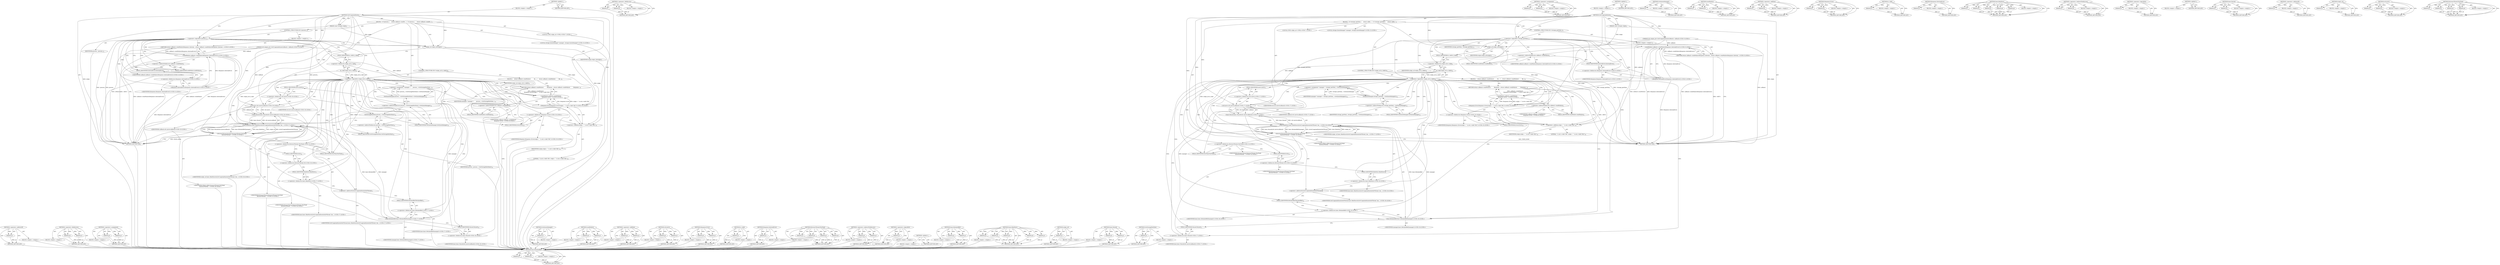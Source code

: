 digraph "BrowserThread.PostTask" {
vulnerable_182 [label=<(METHOD,&lt;operator&gt;.addressOf)>];
vulnerable_183 [label=<(PARAM,p1)>];
vulnerable_184 [label=<(BLOCK,&lt;empty&gt;,&lt;empty&gt;)>];
vulnerable_185 [label=<(METHOD_RETURN,ANY)>];
vulnerable_131 [label=<(METHOD,&lt;operator&gt;.fieldAccess)>];
vulnerable_132 [label=<(PARAM,p1)>];
vulnerable_133 [label=<(PARAM,p2)>];
vulnerable_134 [label=<(BLOCK,&lt;empty&gt;,&lt;empty&gt;)>];
vulnerable_135 [label=<(METHOD_RETURN,ANY)>];
vulnerable_154 [label=<(METHOD,&lt;operator&gt;.assignment)>];
vulnerable_155 [label=<(PARAM,p1)>];
vulnerable_156 [label=<(PARAM,p2)>];
vulnerable_157 [label=<(BLOCK,&lt;empty&gt;,&lt;empty&gt;)>];
vulnerable_158 [label=<(METHOD_RETURN,ANY)>];
vulnerable_6 [label=<(METHOD,&lt;global&gt;)<SUB>1</SUB>>];
vulnerable_7 [label=<(BLOCK,&lt;empty&gt;,&lt;empty&gt;)<SUB>1</SUB>>];
vulnerable_8 [label=<(METHOD,GetUsageAndQuota)<SUB>1</SUB>>];
vulnerable_9 [label=<(PARAM,const String&amp; origin)<SUB>2</SUB>>];
vulnerable_10 [label="<(PARAM,std::unique_ptr&lt;GetUsageAndQuotaCallback&gt; callback)<SUB>3</SUB>>"];
vulnerable_11 [label=<(BLOCK,{
  if (!process_)
     return callback-&gt;sendFa...,{
  if (!process_)
     return callback-&gt;sendFa...)<SUB>3</SUB>>];
vulnerable_12 [label=<(CONTROL_STRUCTURE,IF,if (!process_))<SUB>4</SUB>>];
vulnerable_13 [label=<(&lt;operator&gt;.logicalNot,!process_)<SUB>4</SUB>>];
vulnerable_14 [label=<(IDENTIFIER,process_,!process_)<SUB>4</SUB>>];
vulnerable_15 [label=<(BLOCK,&lt;empty&gt;,&lt;empty&gt;)<SUB>5</SUB>>];
vulnerable_16 [label="<(RETURN,return callback-&gt;sendFailure(Response::Internal...,return callback-&gt;sendFailure(Response::Internal...)<SUB>5</SUB>>"];
vulnerable_17 [label="<(sendFailure,callback-&gt;sendFailure(Response::InternalError()))<SUB>5</SUB>>"];
vulnerable_18 [label=<(&lt;operator&gt;.indirectFieldAccess,callback-&gt;sendFailure)<SUB>5</SUB>>];
vulnerable_19 [label="<(IDENTIFIER,callback,callback-&gt;sendFailure(Response::InternalError()))<SUB>5</SUB>>"];
vulnerable_20 [label=<(FIELD_IDENTIFIER,sendFailure,sendFailure)<SUB>5</SUB>>];
vulnerable_21 [label="<(Response.InternalError,Response::InternalError())<SUB>5</SUB>>"];
vulnerable_22 [label="<(&lt;operator&gt;.fieldAccess,Response::InternalError)<SUB>5</SUB>>"];
vulnerable_23 [label="<(IDENTIFIER,Response,Response::InternalError())<SUB>5</SUB>>"];
vulnerable_24 [label=<(FIELD_IDENTIFIER,InternalError,InternalError)<SUB>5</SUB>>];
vulnerable_25 [label="<(LOCAL,GURL origin_url: GURL)<SUB>7</SUB>>"];
vulnerable_26 [label=<(origin_url,origin_url(origin))<SUB>7</SUB>>];
vulnerable_27 [label=<(IDENTIFIER,origin,origin_url(origin))<SUB>7</SUB>>];
vulnerable_28 [label=<(CONTROL_STRUCTURE,IF,if (!origin_url.is_valid()))<SUB>8</SUB>>];
vulnerable_29 [label=<(&lt;operator&gt;.logicalNot,!origin_url.is_valid())<SUB>8</SUB>>];
vulnerable_30 [label=<(is_valid,origin_url.is_valid())<SUB>8</SUB>>];
vulnerable_31 [label=<(&lt;operator&gt;.fieldAccess,origin_url.is_valid)<SUB>8</SUB>>];
vulnerable_32 [label=<(IDENTIFIER,origin_url,origin_url.is_valid())<SUB>8</SUB>>];
vulnerable_33 [label=<(FIELD_IDENTIFIER,is_valid,is_valid)<SUB>8</SUB>>];
vulnerable_34 [label=<(BLOCK,{
    return callback-&gt;sendFailure(
         Re...,{
    return callback-&gt;sendFailure(
         Re...)<SUB>8</SUB>>];
vulnerable_35 [label=<(RETURN,return callback-&gt;sendFailure(
         Response...,return callback-&gt;sendFailure(
         Response...)<SUB>9</SUB>>];
vulnerable_36 [label="<(sendFailure,callback-&gt;sendFailure(
         Response::Error...)<SUB>9</SUB>>"];
vulnerable_37 [label=<(&lt;operator&gt;.indirectFieldAccess,callback-&gt;sendFailure)<SUB>9</SUB>>];
vulnerable_38 [label="<(IDENTIFIER,callback,callback-&gt;sendFailure(
         Response::Error...)<SUB>9</SUB>>"];
vulnerable_39 [label=<(FIELD_IDENTIFIER,sendFailure,sendFailure)<SUB>9</SUB>>];
vulnerable_40 [label="<(Response.Error,Response::Error(origin + &quot; is not a valid URL&quot;))<SUB>10</SUB>>"];
vulnerable_41 [label="<(&lt;operator&gt;.fieldAccess,Response::Error)<SUB>10</SUB>>"];
vulnerable_42 [label="<(IDENTIFIER,Response,Response::Error(origin + &quot; is not a valid URL&quot;))<SUB>10</SUB>>"];
vulnerable_43 [label=<(FIELD_IDENTIFIER,Error,Error)<SUB>10</SUB>>];
vulnerable_44 [label=<(&lt;operator&gt;.addition,origin + &quot; is not a valid URL&quot;)<SUB>10</SUB>>];
vulnerable_45 [label=<(IDENTIFIER,origin,origin + &quot; is not a valid URL&quot;)<SUB>10</SUB>>];
vulnerable_46 [label=<(LITERAL,&quot; is not a valid URL&quot;,origin + &quot; is not a valid URL&quot;)<SUB>10</SUB>>];
vulnerable_47 [label="<(LOCAL,storage.QuotaManager* manager: storage.QuotaManager*)<SUB>13</SUB>>"];
vulnerable_48 [label=<(&lt;operator&gt;.assignment,* manager =
      process_-&gt;GetStoragePartition...)<SUB>13</SUB>>];
vulnerable_49 [label=<(IDENTIFIER,manager,* manager =
      process_-&gt;GetStoragePartition...)<SUB>13</SUB>>];
vulnerable_50 [label=<(GetQuotaManager,process_-&gt;GetStoragePartition()-&gt;GetQuotaManager())<SUB>14</SUB>>];
vulnerable_51 [label=<(&lt;operator&gt;.indirectFieldAccess,process_-&gt;GetStoragePartition()-&gt;GetQuotaManager)<SUB>14</SUB>>];
vulnerable_52 [label=<(GetStoragePartition,process_-&gt;GetStoragePartition())<SUB>14</SUB>>];
vulnerable_53 [label=<(&lt;operator&gt;.indirectFieldAccess,process_-&gt;GetStoragePartition)<SUB>14</SUB>>];
vulnerable_54 [label=<(IDENTIFIER,process_,process_-&gt;GetStoragePartition())<SUB>14</SUB>>];
vulnerable_55 [label=<(FIELD_IDENTIFIER,GetStoragePartition,GetStoragePartition)<SUB>14</SUB>>];
vulnerable_56 [label=<(FIELD_IDENTIFIER,GetQuotaManager,GetQuotaManager)<SUB>14</SUB>>];
vulnerable_57 [label="<(BrowserThread.PostTask,BrowserThread::PostTask(
       BrowserThread::...)<SUB>15</SUB>>"];
vulnerable_58 [label="<(&lt;operator&gt;.fieldAccess,BrowserThread::PostTask)<SUB>15</SUB>>"];
vulnerable_59 [label="<(IDENTIFIER,BrowserThread,BrowserThread::PostTask(
       BrowserThread::...)<SUB>15</SUB>>"];
vulnerable_60 [label=<(FIELD_IDENTIFIER,PostTask,PostTask)<SUB>15</SUB>>];
vulnerable_61 [label="<(&lt;operator&gt;.fieldAccess,BrowserThread::IO)<SUB>16</SUB>>"];
vulnerable_62 [label="<(IDENTIFIER,BrowserThread,BrowserThread::PostTask(
       BrowserThread::...)<SUB>16</SUB>>"];
vulnerable_63 [label=<(FIELD_IDENTIFIER,IO,IO)<SUB>16</SUB>>];
vulnerable_64 [label="<(IDENTIFIER,FROM_HERE,BrowserThread::PostTask(
       BrowserThread::...)<SUB>16</SUB>>"];
vulnerable_65 [label="<(base.BindOnce,base::BindOnce(&amp;GetUsageAndQuotaOnIOThread, bas...)<SUB>17</SUB>>"];
vulnerable_66 [label="<(&lt;operator&gt;.fieldAccess,base::BindOnce)<SUB>17</SUB>>"];
vulnerable_67 [label="<(IDENTIFIER,base,base::BindOnce(&amp;GetUsageAndQuotaOnIOThread, bas...)<SUB>17</SUB>>"];
vulnerable_68 [label=<(FIELD_IDENTIFIER,BindOnce,BindOnce)<SUB>17</SUB>>];
vulnerable_69 [label=<(&lt;operator&gt;.addressOf,&amp;GetUsageAndQuotaOnIOThread)<SUB>17</SUB>>];
vulnerable_70 [label="<(IDENTIFIER,GetUsageAndQuotaOnIOThread,base::BindOnce(&amp;GetUsageAndQuotaOnIOThread, bas...)<SUB>17</SUB>>"];
vulnerable_71 [label="<(base.RetainedRef,base::RetainedRef(manager))<SUB>17</SUB>>"];
vulnerable_72 [label="<(&lt;operator&gt;.fieldAccess,base::RetainedRef)<SUB>17</SUB>>"];
vulnerable_73 [label="<(IDENTIFIER,base,base::RetainedRef(manager))<SUB>17</SUB>>"];
vulnerable_74 [label=<(FIELD_IDENTIFIER,RetainedRef,RetainedRef)<SUB>17</SUB>>];
vulnerable_75 [label="<(IDENTIFIER,manager,base::RetainedRef(manager))<SUB>17</SUB>>"];
vulnerable_76 [label="<(IDENTIFIER,origin_url,base::BindOnce(&amp;GetUsageAndQuotaOnIOThread, bas...)<SUB>18</SUB>>"];
vulnerable_77 [label="<(base.Passed,base::Passed(std::move(callback)))<SUB>18</SUB>>"];
vulnerable_78 [label="<(&lt;operator&gt;.fieldAccess,base::Passed)<SUB>18</SUB>>"];
vulnerable_79 [label="<(IDENTIFIER,base,base::Passed(std::move(callback)))<SUB>18</SUB>>"];
vulnerable_80 [label=<(FIELD_IDENTIFIER,Passed,Passed)<SUB>18</SUB>>];
vulnerable_81 [label="<(std.move,std::move(callback))<SUB>18</SUB>>"];
vulnerable_82 [label="<(&lt;operator&gt;.fieldAccess,std::move)<SUB>18</SUB>>"];
vulnerable_83 [label="<(IDENTIFIER,std,std::move(callback))<SUB>18</SUB>>"];
vulnerable_84 [label=<(FIELD_IDENTIFIER,move,move)<SUB>18</SUB>>];
vulnerable_85 [label="<(IDENTIFIER,callback,std::move(callback))<SUB>18</SUB>>"];
vulnerable_86 [label=<(METHOD_RETURN,void)<SUB>1</SUB>>];
vulnerable_88 [label=<(METHOD_RETURN,ANY)<SUB>1</SUB>>];
vulnerable_159 [label=<(METHOD,GetQuotaManager)>];
vulnerable_160 [label=<(PARAM,p1)>];
vulnerable_161 [label=<(BLOCK,&lt;empty&gt;,&lt;empty&gt;)>];
vulnerable_162 [label=<(METHOD_RETURN,ANY)>];
vulnerable_117 [label=<(METHOD,sendFailure)>];
vulnerable_118 [label=<(PARAM,p1)>];
vulnerable_119 [label=<(PARAM,p2)>];
vulnerable_120 [label=<(BLOCK,&lt;empty&gt;,&lt;empty&gt;)>];
vulnerable_121 [label=<(METHOD_RETURN,ANY)>];
vulnerable_149 [label=<(METHOD,&lt;operator&gt;.addition)>];
vulnerable_150 [label=<(PARAM,p1)>];
vulnerable_151 [label=<(PARAM,p2)>];
vulnerable_152 [label=<(BLOCK,&lt;empty&gt;,&lt;empty&gt;)>];
vulnerable_153 [label=<(METHOD_RETURN,ANY)>];
vulnerable_196 [label=<(METHOD,std.move)>];
vulnerable_197 [label=<(PARAM,p1)>];
vulnerable_198 [label=<(PARAM,p2)>];
vulnerable_199 [label=<(BLOCK,&lt;empty&gt;,&lt;empty&gt;)>];
vulnerable_200 [label=<(METHOD_RETURN,ANY)>];
vulnerable_144 [label=<(METHOD,Response.Error)>];
vulnerable_145 [label=<(PARAM,p1)>];
vulnerable_146 [label=<(PARAM,p2)>];
vulnerable_147 [label=<(BLOCK,&lt;empty&gt;,&lt;empty&gt;)>];
vulnerable_148 [label=<(METHOD_RETURN,ANY)>];
vulnerable_140 [label=<(METHOD,is_valid)>];
vulnerable_141 [label=<(PARAM,p1)>];
vulnerable_142 [label=<(BLOCK,&lt;empty&gt;,&lt;empty&gt;)>];
vulnerable_143 [label=<(METHOD_RETURN,ANY)>];
vulnerable_127 [label=<(METHOD,Response.InternalError)>];
vulnerable_128 [label=<(PARAM,p1)>];
vulnerable_129 [label=<(BLOCK,&lt;empty&gt;,&lt;empty&gt;)>];
vulnerable_130 [label=<(METHOD_RETURN,ANY)>];
vulnerable_167 [label=<(METHOD,BrowserThread.PostTask)>];
vulnerable_168 [label=<(PARAM,p1)>];
vulnerable_169 [label=<(PARAM,p2)>];
vulnerable_170 [label=<(PARAM,p3)>];
vulnerable_171 [label=<(PARAM,p4)>];
vulnerable_172 [label=<(BLOCK,&lt;empty&gt;,&lt;empty&gt;)>];
vulnerable_173 [label=<(METHOD_RETURN,ANY)>];
vulnerable_122 [label=<(METHOD,&lt;operator&gt;.indirectFieldAccess)>];
vulnerable_123 [label=<(PARAM,p1)>];
vulnerable_124 [label=<(PARAM,p2)>];
vulnerable_125 [label=<(BLOCK,&lt;empty&gt;,&lt;empty&gt;)>];
vulnerable_126 [label=<(METHOD_RETURN,ANY)>];
vulnerable_113 [label=<(METHOD,&lt;operator&gt;.logicalNot)>];
vulnerable_114 [label=<(PARAM,p1)>];
vulnerable_115 [label=<(BLOCK,&lt;empty&gt;,&lt;empty&gt;)>];
vulnerable_116 [label=<(METHOD_RETURN,ANY)>];
vulnerable_107 [label=<(METHOD,&lt;global&gt;)<SUB>1</SUB>>];
vulnerable_108 [label=<(BLOCK,&lt;empty&gt;,&lt;empty&gt;)>];
vulnerable_109 [label=<(METHOD_RETURN,ANY)>];
vulnerable_186 [label=<(METHOD,base.RetainedRef)>];
vulnerable_187 [label=<(PARAM,p1)>];
vulnerable_188 [label=<(PARAM,p2)>];
vulnerable_189 [label=<(BLOCK,&lt;empty&gt;,&lt;empty&gt;)>];
vulnerable_190 [label=<(METHOD_RETURN,ANY)>];
vulnerable_174 [label=<(METHOD,base.BindOnce)>];
vulnerable_175 [label=<(PARAM,p1)>];
vulnerable_176 [label=<(PARAM,p2)>];
vulnerable_177 [label=<(PARAM,p3)>];
vulnerable_178 [label=<(PARAM,p4)>];
vulnerable_179 [label=<(PARAM,p5)>];
vulnerable_180 [label=<(BLOCK,&lt;empty&gt;,&lt;empty&gt;)>];
vulnerable_181 [label=<(METHOD_RETURN,ANY)>];
vulnerable_136 [label=<(METHOD,origin_url)>];
vulnerable_137 [label=<(PARAM,p1)>];
vulnerable_138 [label=<(BLOCK,&lt;empty&gt;,&lt;empty&gt;)>];
vulnerable_139 [label=<(METHOD_RETURN,ANY)>];
vulnerable_191 [label=<(METHOD,base.Passed)>];
vulnerable_192 [label=<(PARAM,p1)>];
vulnerable_193 [label=<(PARAM,p2)>];
vulnerable_194 [label=<(BLOCK,&lt;empty&gt;,&lt;empty&gt;)>];
vulnerable_195 [label=<(METHOD_RETURN,ANY)>];
vulnerable_163 [label=<(METHOD,GetStoragePartition)>];
vulnerable_164 [label=<(PARAM,p1)>];
vulnerable_165 [label=<(BLOCK,&lt;empty&gt;,&lt;empty&gt;)>];
vulnerable_166 [label=<(METHOD_RETURN,ANY)>];
fixed_179 [label=<(METHOD,base.RetainedRef)>];
fixed_180 [label=<(PARAM,p1)>];
fixed_181 [label=<(PARAM,p2)>];
fixed_182 [label=<(BLOCK,&lt;empty&gt;,&lt;empty&gt;)>];
fixed_183 [label=<(METHOD_RETURN,ANY)>];
fixed_128 [label=<(METHOD,&lt;operator&gt;.fieldAccess)>];
fixed_129 [label=<(PARAM,p1)>];
fixed_130 [label=<(PARAM,p2)>];
fixed_131 [label=<(BLOCK,&lt;empty&gt;,&lt;empty&gt;)>];
fixed_132 [label=<(METHOD_RETURN,ANY)>];
fixed_151 [label=<(METHOD,&lt;operator&gt;.assignment)>];
fixed_152 [label=<(PARAM,p1)>];
fixed_153 [label=<(PARAM,p2)>];
fixed_154 [label=<(BLOCK,&lt;empty&gt;,&lt;empty&gt;)>];
fixed_155 [label=<(METHOD_RETURN,ANY)>];
fixed_6 [label=<(METHOD,&lt;global&gt;)<SUB>1</SUB>>];
fixed_7 [label=<(BLOCK,&lt;empty&gt;,&lt;empty&gt;)<SUB>1</SUB>>];
fixed_8 [label=<(METHOD,GetUsageAndQuota)<SUB>1</SUB>>];
fixed_9 [label=<(PARAM,const String&amp; origin)<SUB>2</SUB>>];
fixed_10 [label="<(PARAM,std::unique_ptr&lt;GetUsageAndQuotaCallback&gt; callback)<SUB>3</SUB>>"];
fixed_11 [label=<(BLOCK,{
  if (!storage_partition_)
     return callba...,{
  if (!storage_partition_)
     return callba...)<SUB>3</SUB>>];
fixed_12 [label=<(CONTROL_STRUCTURE,IF,if (!storage_partition_))<SUB>4</SUB>>];
fixed_13 [label=<(&lt;operator&gt;.logicalNot,!storage_partition_)<SUB>4</SUB>>];
fixed_14 [label=<(IDENTIFIER,storage_partition_,!storage_partition_)<SUB>4</SUB>>];
fixed_15 [label=<(BLOCK,&lt;empty&gt;,&lt;empty&gt;)<SUB>5</SUB>>];
fixed_16 [label="<(RETURN,return callback-&gt;sendFailure(Response::Internal...,return callback-&gt;sendFailure(Response::Internal...)<SUB>5</SUB>>"];
fixed_17 [label="<(sendFailure,callback-&gt;sendFailure(Response::InternalError()))<SUB>5</SUB>>"];
fixed_18 [label=<(&lt;operator&gt;.indirectFieldAccess,callback-&gt;sendFailure)<SUB>5</SUB>>];
fixed_19 [label="<(IDENTIFIER,callback,callback-&gt;sendFailure(Response::InternalError()))<SUB>5</SUB>>"];
fixed_20 [label=<(FIELD_IDENTIFIER,sendFailure,sendFailure)<SUB>5</SUB>>];
fixed_21 [label="<(Response.InternalError,Response::InternalError())<SUB>5</SUB>>"];
fixed_22 [label="<(&lt;operator&gt;.fieldAccess,Response::InternalError)<SUB>5</SUB>>"];
fixed_23 [label="<(IDENTIFIER,Response,Response::InternalError())<SUB>5</SUB>>"];
fixed_24 [label=<(FIELD_IDENTIFIER,InternalError,InternalError)<SUB>5</SUB>>];
fixed_25 [label="<(LOCAL,GURL origin_url: GURL)<SUB>7</SUB>>"];
fixed_26 [label=<(origin_url,origin_url(origin))<SUB>7</SUB>>];
fixed_27 [label=<(IDENTIFIER,origin,origin_url(origin))<SUB>7</SUB>>];
fixed_28 [label=<(CONTROL_STRUCTURE,IF,if (!origin_url.is_valid()))<SUB>8</SUB>>];
fixed_29 [label=<(&lt;operator&gt;.logicalNot,!origin_url.is_valid())<SUB>8</SUB>>];
fixed_30 [label=<(is_valid,origin_url.is_valid())<SUB>8</SUB>>];
fixed_31 [label=<(&lt;operator&gt;.fieldAccess,origin_url.is_valid)<SUB>8</SUB>>];
fixed_32 [label=<(IDENTIFIER,origin_url,origin_url.is_valid())<SUB>8</SUB>>];
fixed_33 [label=<(FIELD_IDENTIFIER,is_valid,is_valid)<SUB>8</SUB>>];
fixed_34 [label=<(BLOCK,{
    return callback-&gt;sendFailure(
         Re...,{
    return callback-&gt;sendFailure(
         Re...)<SUB>8</SUB>>];
fixed_35 [label=<(RETURN,return callback-&gt;sendFailure(
         Response...,return callback-&gt;sendFailure(
         Response...)<SUB>9</SUB>>];
fixed_36 [label="<(sendFailure,callback-&gt;sendFailure(
         Response::Error...)<SUB>9</SUB>>"];
fixed_37 [label=<(&lt;operator&gt;.indirectFieldAccess,callback-&gt;sendFailure)<SUB>9</SUB>>];
fixed_38 [label="<(IDENTIFIER,callback,callback-&gt;sendFailure(
         Response::Error...)<SUB>9</SUB>>"];
fixed_39 [label=<(FIELD_IDENTIFIER,sendFailure,sendFailure)<SUB>9</SUB>>];
fixed_40 [label="<(Response.Error,Response::Error(origin + &quot; is not a valid URL&quot;))<SUB>10</SUB>>"];
fixed_41 [label="<(&lt;operator&gt;.fieldAccess,Response::Error)<SUB>10</SUB>>"];
fixed_42 [label="<(IDENTIFIER,Response,Response::Error(origin + &quot; is not a valid URL&quot;))<SUB>10</SUB>>"];
fixed_43 [label=<(FIELD_IDENTIFIER,Error,Error)<SUB>10</SUB>>];
fixed_44 [label=<(&lt;operator&gt;.addition,origin + &quot; is not a valid URL&quot;)<SUB>10</SUB>>];
fixed_45 [label=<(IDENTIFIER,origin,origin + &quot; is not a valid URL&quot;)<SUB>10</SUB>>];
fixed_46 [label=<(LITERAL,&quot; is not a valid URL&quot;,origin + &quot; is not a valid URL&quot;)<SUB>10</SUB>>];
fixed_47 [label="<(LOCAL,storage.QuotaManager* manager: storage.QuotaManager*)<SUB>13</SUB>>"];
fixed_48 [label=<(&lt;operator&gt;.assignment,* manager = storage_partition_-&gt;GetQuotaManager())<SUB>13</SUB>>];
fixed_49 [label=<(IDENTIFIER,manager,* manager = storage_partition_-&gt;GetQuotaManager())<SUB>13</SUB>>];
fixed_50 [label=<(GetQuotaManager,storage_partition_-&gt;GetQuotaManager())<SUB>13</SUB>>];
fixed_51 [label=<(&lt;operator&gt;.indirectFieldAccess,storage_partition_-&gt;GetQuotaManager)<SUB>13</SUB>>];
fixed_52 [label=<(IDENTIFIER,storage_partition_,storage_partition_-&gt;GetQuotaManager())<SUB>13</SUB>>];
fixed_53 [label=<(FIELD_IDENTIFIER,GetQuotaManager,GetQuotaManager)<SUB>13</SUB>>];
fixed_54 [label="<(BrowserThread.PostTask,BrowserThread::PostTask(
       BrowserThread::...)<SUB>14</SUB>>"];
fixed_55 [label="<(&lt;operator&gt;.fieldAccess,BrowserThread::PostTask)<SUB>14</SUB>>"];
fixed_56 [label="<(IDENTIFIER,BrowserThread,BrowserThread::PostTask(
       BrowserThread::...)<SUB>14</SUB>>"];
fixed_57 [label=<(FIELD_IDENTIFIER,PostTask,PostTask)<SUB>14</SUB>>];
fixed_58 [label="<(&lt;operator&gt;.fieldAccess,BrowserThread::IO)<SUB>15</SUB>>"];
fixed_59 [label="<(IDENTIFIER,BrowserThread,BrowserThread::PostTask(
       BrowserThread::...)<SUB>15</SUB>>"];
fixed_60 [label=<(FIELD_IDENTIFIER,IO,IO)<SUB>15</SUB>>];
fixed_61 [label="<(IDENTIFIER,FROM_HERE,BrowserThread::PostTask(
       BrowserThread::...)<SUB>15</SUB>>"];
fixed_62 [label="<(base.BindOnce,base::BindOnce(&amp;GetUsageAndQuotaOnIOThread, bas...)<SUB>16</SUB>>"];
fixed_63 [label="<(&lt;operator&gt;.fieldAccess,base::BindOnce)<SUB>16</SUB>>"];
fixed_64 [label="<(IDENTIFIER,base,base::BindOnce(&amp;GetUsageAndQuotaOnIOThread, bas...)<SUB>16</SUB>>"];
fixed_65 [label=<(FIELD_IDENTIFIER,BindOnce,BindOnce)<SUB>16</SUB>>];
fixed_66 [label=<(&lt;operator&gt;.addressOf,&amp;GetUsageAndQuotaOnIOThread)<SUB>16</SUB>>];
fixed_67 [label="<(IDENTIFIER,GetUsageAndQuotaOnIOThread,base::BindOnce(&amp;GetUsageAndQuotaOnIOThread, bas...)<SUB>16</SUB>>"];
fixed_68 [label="<(base.RetainedRef,base::RetainedRef(manager))<SUB>16</SUB>>"];
fixed_69 [label="<(&lt;operator&gt;.fieldAccess,base::RetainedRef)<SUB>16</SUB>>"];
fixed_70 [label="<(IDENTIFIER,base,base::RetainedRef(manager))<SUB>16</SUB>>"];
fixed_71 [label=<(FIELD_IDENTIFIER,RetainedRef,RetainedRef)<SUB>16</SUB>>];
fixed_72 [label="<(IDENTIFIER,manager,base::RetainedRef(manager))<SUB>16</SUB>>"];
fixed_73 [label="<(IDENTIFIER,origin_url,base::BindOnce(&amp;GetUsageAndQuotaOnIOThread, bas...)<SUB>17</SUB>>"];
fixed_74 [label="<(base.Passed,base::Passed(std::move(callback)))<SUB>17</SUB>>"];
fixed_75 [label="<(&lt;operator&gt;.fieldAccess,base::Passed)<SUB>17</SUB>>"];
fixed_76 [label="<(IDENTIFIER,base,base::Passed(std::move(callback)))<SUB>17</SUB>>"];
fixed_77 [label=<(FIELD_IDENTIFIER,Passed,Passed)<SUB>17</SUB>>];
fixed_78 [label="<(std.move,std::move(callback))<SUB>17</SUB>>"];
fixed_79 [label="<(&lt;operator&gt;.fieldAccess,std::move)<SUB>17</SUB>>"];
fixed_80 [label="<(IDENTIFIER,std,std::move(callback))<SUB>17</SUB>>"];
fixed_81 [label=<(FIELD_IDENTIFIER,move,move)<SUB>17</SUB>>];
fixed_82 [label="<(IDENTIFIER,callback,std::move(callback))<SUB>17</SUB>>"];
fixed_83 [label=<(METHOD_RETURN,void)<SUB>1</SUB>>];
fixed_85 [label=<(METHOD_RETURN,ANY)<SUB>1</SUB>>];
fixed_156 [label=<(METHOD,GetQuotaManager)>];
fixed_157 [label=<(PARAM,p1)>];
fixed_158 [label=<(BLOCK,&lt;empty&gt;,&lt;empty&gt;)>];
fixed_159 [label=<(METHOD_RETURN,ANY)>];
fixed_114 [label=<(METHOD,sendFailure)>];
fixed_115 [label=<(PARAM,p1)>];
fixed_116 [label=<(PARAM,p2)>];
fixed_117 [label=<(BLOCK,&lt;empty&gt;,&lt;empty&gt;)>];
fixed_118 [label=<(METHOD_RETURN,ANY)>];
fixed_146 [label=<(METHOD,&lt;operator&gt;.addition)>];
fixed_147 [label=<(PARAM,p1)>];
fixed_148 [label=<(PARAM,p2)>];
fixed_149 [label=<(BLOCK,&lt;empty&gt;,&lt;empty&gt;)>];
fixed_150 [label=<(METHOD_RETURN,ANY)>];
fixed_141 [label=<(METHOD,Response.Error)>];
fixed_142 [label=<(PARAM,p1)>];
fixed_143 [label=<(PARAM,p2)>];
fixed_144 [label=<(BLOCK,&lt;empty&gt;,&lt;empty&gt;)>];
fixed_145 [label=<(METHOD_RETURN,ANY)>];
fixed_137 [label=<(METHOD,is_valid)>];
fixed_138 [label=<(PARAM,p1)>];
fixed_139 [label=<(BLOCK,&lt;empty&gt;,&lt;empty&gt;)>];
fixed_140 [label=<(METHOD_RETURN,ANY)>];
fixed_124 [label=<(METHOD,Response.InternalError)>];
fixed_125 [label=<(PARAM,p1)>];
fixed_126 [label=<(BLOCK,&lt;empty&gt;,&lt;empty&gt;)>];
fixed_127 [label=<(METHOD_RETURN,ANY)>];
fixed_167 [label=<(METHOD,base.BindOnce)>];
fixed_168 [label=<(PARAM,p1)>];
fixed_169 [label=<(PARAM,p2)>];
fixed_170 [label=<(PARAM,p3)>];
fixed_171 [label=<(PARAM,p4)>];
fixed_172 [label=<(PARAM,p5)>];
fixed_173 [label=<(BLOCK,&lt;empty&gt;,&lt;empty&gt;)>];
fixed_174 [label=<(METHOD_RETURN,ANY)>];
fixed_119 [label=<(METHOD,&lt;operator&gt;.indirectFieldAccess)>];
fixed_120 [label=<(PARAM,p1)>];
fixed_121 [label=<(PARAM,p2)>];
fixed_122 [label=<(BLOCK,&lt;empty&gt;,&lt;empty&gt;)>];
fixed_123 [label=<(METHOD_RETURN,ANY)>];
fixed_110 [label=<(METHOD,&lt;operator&gt;.logicalNot)>];
fixed_111 [label=<(PARAM,p1)>];
fixed_112 [label=<(BLOCK,&lt;empty&gt;,&lt;empty&gt;)>];
fixed_113 [label=<(METHOD_RETURN,ANY)>];
fixed_104 [label=<(METHOD,&lt;global&gt;)<SUB>1</SUB>>];
fixed_105 [label=<(BLOCK,&lt;empty&gt;,&lt;empty&gt;)>];
fixed_106 [label=<(METHOD_RETURN,ANY)>];
fixed_184 [label=<(METHOD,base.Passed)>];
fixed_185 [label=<(PARAM,p1)>];
fixed_186 [label=<(PARAM,p2)>];
fixed_187 [label=<(BLOCK,&lt;empty&gt;,&lt;empty&gt;)>];
fixed_188 [label=<(METHOD_RETURN,ANY)>];
fixed_175 [label=<(METHOD,&lt;operator&gt;.addressOf)>];
fixed_176 [label=<(PARAM,p1)>];
fixed_177 [label=<(BLOCK,&lt;empty&gt;,&lt;empty&gt;)>];
fixed_178 [label=<(METHOD_RETURN,ANY)>];
fixed_133 [label=<(METHOD,origin_url)>];
fixed_134 [label=<(PARAM,p1)>];
fixed_135 [label=<(BLOCK,&lt;empty&gt;,&lt;empty&gt;)>];
fixed_136 [label=<(METHOD_RETURN,ANY)>];
fixed_189 [label=<(METHOD,std.move)>];
fixed_190 [label=<(PARAM,p1)>];
fixed_191 [label=<(PARAM,p2)>];
fixed_192 [label=<(BLOCK,&lt;empty&gt;,&lt;empty&gt;)>];
fixed_193 [label=<(METHOD_RETURN,ANY)>];
fixed_160 [label=<(METHOD,BrowserThread.PostTask)>];
fixed_161 [label=<(PARAM,p1)>];
fixed_162 [label=<(PARAM,p2)>];
fixed_163 [label=<(PARAM,p3)>];
fixed_164 [label=<(PARAM,p4)>];
fixed_165 [label=<(BLOCK,&lt;empty&gt;,&lt;empty&gt;)>];
fixed_166 [label=<(METHOD_RETURN,ANY)>];
vulnerable_182 -> vulnerable_183  [key=0, label="AST: "];
vulnerable_182 -> vulnerable_183  [key=1, label="DDG: "];
vulnerable_182 -> vulnerable_184  [key=0, label="AST: "];
vulnerable_182 -> vulnerable_185  [key=0, label="AST: "];
vulnerable_182 -> vulnerable_185  [key=1, label="CFG: "];
vulnerable_183 -> vulnerable_185  [key=0, label="DDG: p1"];
vulnerable_184 -> fixed_179  [key=0];
vulnerable_185 -> fixed_179  [key=0];
vulnerable_131 -> vulnerable_132  [key=0, label="AST: "];
vulnerable_131 -> vulnerable_132  [key=1, label="DDG: "];
vulnerable_131 -> vulnerable_134  [key=0, label="AST: "];
vulnerable_131 -> vulnerable_133  [key=0, label="AST: "];
vulnerable_131 -> vulnerable_133  [key=1, label="DDG: "];
vulnerable_131 -> vulnerable_135  [key=0, label="AST: "];
vulnerable_131 -> vulnerable_135  [key=1, label="CFG: "];
vulnerable_132 -> vulnerable_135  [key=0, label="DDG: p1"];
vulnerable_133 -> vulnerable_135  [key=0, label="DDG: p2"];
vulnerable_134 -> fixed_179  [key=0];
vulnerable_135 -> fixed_179  [key=0];
vulnerable_154 -> vulnerable_155  [key=0, label="AST: "];
vulnerable_154 -> vulnerable_155  [key=1, label="DDG: "];
vulnerable_154 -> vulnerable_157  [key=0, label="AST: "];
vulnerable_154 -> vulnerable_156  [key=0, label="AST: "];
vulnerable_154 -> vulnerable_156  [key=1, label="DDG: "];
vulnerable_154 -> vulnerable_158  [key=0, label="AST: "];
vulnerable_154 -> vulnerable_158  [key=1, label="CFG: "];
vulnerable_155 -> vulnerable_158  [key=0, label="DDG: p1"];
vulnerable_156 -> vulnerable_158  [key=0, label="DDG: p2"];
vulnerable_157 -> fixed_179  [key=0];
vulnerable_158 -> fixed_179  [key=0];
vulnerable_6 -> vulnerable_7  [key=0, label="AST: "];
vulnerable_6 -> vulnerable_88  [key=0, label="AST: "];
vulnerable_6 -> vulnerable_88  [key=1, label="CFG: "];
vulnerable_7 -> vulnerable_8  [key=0, label="AST: "];
vulnerable_8 -> vulnerable_9  [key=0, label="AST: "];
vulnerable_8 -> vulnerable_9  [key=1, label="DDG: "];
vulnerable_8 -> vulnerable_10  [key=0, label="AST: "];
vulnerable_8 -> vulnerable_10  [key=1, label="DDG: "];
vulnerable_8 -> vulnerable_11  [key=0, label="AST: "];
vulnerable_8 -> vulnerable_86  [key=0, label="AST: "];
vulnerable_8 -> vulnerable_13  [key=0, label="CFG: "];
vulnerable_8 -> vulnerable_13  [key=1, label="DDG: "];
vulnerable_8 -> vulnerable_26  [key=0, label="DDG: "];
vulnerable_8 -> vulnerable_57  [key=0, label="DDG: "];
vulnerable_8 -> vulnerable_65  [key=0, label="DDG: "];
vulnerable_8 -> vulnerable_71  [key=0, label="DDG: "];
vulnerable_8 -> vulnerable_81  [key=0, label="DDG: "];
vulnerable_8 -> vulnerable_40  [key=0, label="DDG: "];
vulnerable_8 -> vulnerable_44  [key=0, label="DDG: "];
vulnerable_9 -> vulnerable_86  [key=0, label="DDG: origin"];
vulnerable_9 -> vulnerable_26  [key=0, label="DDG: origin"];
vulnerable_10 -> vulnerable_86  [key=0, label="DDG: callback"];
vulnerable_10 -> vulnerable_17  [key=0, label="DDG: callback"];
vulnerable_10 -> vulnerable_36  [key=0, label="DDG: callback"];
vulnerable_10 -> vulnerable_81  [key=0, label="DDG: callback"];
vulnerable_11 -> vulnerable_12  [key=0, label="AST: "];
vulnerable_11 -> vulnerable_25  [key=0, label="AST: "];
vulnerable_11 -> vulnerable_26  [key=0, label="AST: "];
vulnerable_11 -> vulnerable_28  [key=0, label="AST: "];
vulnerable_11 -> vulnerable_47  [key=0, label="AST: "];
vulnerable_11 -> vulnerable_48  [key=0, label="AST: "];
vulnerable_11 -> vulnerable_57  [key=0, label="AST: "];
vulnerable_12 -> vulnerable_13  [key=0, label="AST: "];
vulnerable_12 -> vulnerable_15  [key=0, label="AST: "];
vulnerable_13 -> vulnerable_14  [key=0, label="AST: "];
vulnerable_13 -> vulnerable_20  [key=0, label="CFG: "];
vulnerable_13 -> vulnerable_20  [key=1, label="CDG: "];
vulnerable_13 -> vulnerable_26  [key=0, label="CFG: "];
vulnerable_13 -> vulnerable_26  [key=1, label="CDG: "];
vulnerable_13 -> vulnerable_86  [key=0, label="DDG: process_"];
vulnerable_13 -> vulnerable_86  [key=1, label="DDG: !process_"];
vulnerable_13 -> vulnerable_52  [key=0, label="DDG: process_"];
vulnerable_13 -> vulnerable_17  [key=0, label="CDG: "];
vulnerable_13 -> vulnerable_30  [key=0, label="CDG: "];
vulnerable_13 -> vulnerable_21  [key=0, label="CDG: "];
vulnerable_13 -> vulnerable_22  [key=0, label="CDG: "];
vulnerable_13 -> vulnerable_29  [key=0, label="CDG: "];
vulnerable_13 -> vulnerable_18  [key=0, label="CDG: "];
vulnerable_13 -> vulnerable_24  [key=0, label="CDG: "];
vulnerable_13 -> vulnerable_16  [key=0, label="CDG: "];
vulnerable_13 -> vulnerable_33  [key=0, label="CDG: "];
vulnerable_13 -> vulnerable_31  [key=0, label="CDG: "];
vulnerable_14 -> fixed_179  [key=0];
vulnerable_15 -> vulnerable_16  [key=0, label="AST: "];
vulnerable_16 -> vulnerable_17  [key=0, label="AST: "];
vulnerable_16 -> vulnerable_86  [key=0, label="CFG: "];
vulnerable_16 -> vulnerable_86  [key=1, label="DDG: &lt;RET&gt;"];
vulnerable_17 -> vulnerable_18  [key=0, label="AST: "];
vulnerable_17 -> vulnerable_21  [key=0, label="AST: "];
vulnerable_17 -> vulnerable_16  [key=0, label="CFG: "];
vulnerable_17 -> vulnerable_16  [key=1, label="DDG: callback-&gt;sendFailure(Response::InternalError())"];
vulnerable_17 -> vulnerable_86  [key=0, label="DDG: callback-&gt;sendFailure"];
vulnerable_17 -> vulnerable_86  [key=1, label="DDG: Response::InternalError()"];
vulnerable_17 -> vulnerable_86  [key=2, label="DDG: callback-&gt;sendFailure(Response::InternalError())"];
vulnerable_18 -> vulnerable_19  [key=0, label="AST: "];
vulnerable_18 -> vulnerable_20  [key=0, label="AST: "];
vulnerable_18 -> vulnerable_24  [key=0, label="CFG: "];
vulnerable_19 -> fixed_179  [key=0];
vulnerable_20 -> vulnerable_18  [key=0, label="CFG: "];
vulnerable_21 -> vulnerable_22  [key=0, label="AST: "];
vulnerable_21 -> vulnerable_17  [key=0, label="CFG: "];
vulnerable_21 -> vulnerable_17  [key=1, label="DDG: Response::InternalError"];
vulnerable_21 -> vulnerable_86  [key=0, label="DDG: Response::InternalError"];
vulnerable_22 -> vulnerable_23  [key=0, label="AST: "];
vulnerable_22 -> vulnerable_24  [key=0, label="AST: "];
vulnerable_22 -> vulnerable_21  [key=0, label="CFG: "];
vulnerable_23 -> fixed_179  [key=0];
vulnerable_24 -> vulnerable_22  [key=0, label="CFG: "];
vulnerable_25 -> fixed_179  [key=0];
vulnerable_26 -> vulnerable_27  [key=0, label="AST: "];
vulnerable_26 -> vulnerable_33  [key=0, label="CFG: "];
vulnerable_26 -> vulnerable_40  [key=0, label="DDG: origin"];
vulnerable_26 -> vulnerable_44  [key=0, label="DDG: origin"];
vulnerable_27 -> fixed_179  [key=0];
vulnerable_28 -> vulnerable_29  [key=0, label="AST: "];
vulnerable_28 -> vulnerable_34  [key=0, label="AST: "];
vulnerable_29 -> vulnerable_30  [key=0, label="AST: "];
vulnerable_29 -> vulnerable_39  [key=0, label="CFG: "];
vulnerable_29 -> vulnerable_39  [key=1, label="CDG: "];
vulnerable_29 -> vulnerable_55  [key=0, label="CFG: "];
vulnerable_29 -> vulnerable_55  [key=1, label="CDG: "];
vulnerable_29 -> vulnerable_48  [key=0, label="CDG: "];
vulnerable_29 -> vulnerable_68  [key=0, label="CDG: "];
vulnerable_29 -> vulnerable_60  [key=0, label="CDG: "];
vulnerable_29 -> vulnerable_77  [key=0, label="CDG: "];
vulnerable_29 -> vulnerable_51  [key=0, label="CDG: "];
vulnerable_29 -> vulnerable_57  [key=0, label="CDG: "];
vulnerable_29 -> vulnerable_66  [key=0, label="CDG: "];
vulnerable_29 -> vulnerable_52  [key=0, label="CDG: "];
vulnerable_29 -> vulnerable_37  [key=0, label="CDG: "];
vulnerable_29 -> vulnerable_81  [key=0, label="CDG: "];
vulnerable_29 -> vulnerable_84  [key=0, label="CDG: "];
vulnerable_29 -> vulnerable_72  [key=0, label="CDG: "];
vulnerable_29 -> vulnerable_56  [key=0, label="CDG: "];
vulnerable_29 -> vulnerable_69  [key=0, label="CDG: "];
vulnerable_29 -> vulnerable_74  [key=0, label="CDG: "];
vulnerable_29 -> vulnerable_40  [key=0, label="CDG: "];
vulnerable_29 -> vulnerable_65  [key=0, label="CDG: "];
vulnerable_29 -> vulnerable_50  [key=0, label="CDG: "];
vulnerable_29 -> vulnerable_44  [key=0, label="CDG: "];
vulnerable_29 -> vulnerable_35  [key=0, label="CDG: "];
vulnerable_29 -> vulnerable_82  [key=0, label="CDG: "];
vulnerable_29 -> vulnerable_43  [key=0, label="CDG: "];
vulnerable_29 -> vulnerable_80  [key=0, label="CDG: "];
vulnerable_29 -> vulnerable_58  [key=0, label="CDG: "];
vulnerable_29 -> vulnerable_61  [key=0, label="CDG: "];
vulnerable_29 -> vulnerable_71  [key=0, label="CDG: "];
vulnerable_29 -> vulnerable_36  [key=0, label="CDG: "];
vulnerable_29 -> vulnerable_53  [key=0, label="CDG: "];
vulnerable_29 -> vulnerable_41  [key=0, label="CDG: "];
vulnerable_29 -> vulnerable_63  [key=0, label="CDG: "];
vulnerable_29 -> vulnerable_78  [key=0, label="CDG: "];
vulnerable_30 -> vulnerable_31  [key=0, label="AST: "];
vulnerable_30 -> vulnerable_29  [key=0, label="CFG: "];
vulnerable_30 -> vulnerable_29  [key=1, label="DDG: origin_url.is_valid"];
vulnerable_30 -> vulnerable_65  [key=0, label="DDG: origin_url.is_valid"];
vulnerable_31 -> vulnerable_32  [key=0, label="AST: "];
vulnerable_31 -> vulnerable_33  [key=0, label="AST: "];
vulnerable_31 -> vulnerable_30  [key=0, label="CFG: "];
vulnerable_32 -> fixed_179  [key=0];
vulnerable_33 -> vulnerable_31  [key=0, label="CFG: "];
vulnerable_34 -> vulnerable_35  [key=0, label="AST: "];
vulnerable_35 -> vulnerable_36  [key=0, label="AST: "];
vulnerable_35 -> vulnerable_86  [key=0, label="CFG: "];
vulnerable_35 -> vulnerable_86  [key=1, label="DDG: &lt;RET&gt;"];
vulnerable_36 -> vulnerable_37  [key=0, label="AST: "];
vulnerable_36 -> vulnerable_40  [key=0, label="AST: "];
vulnerable_36 -> vulnerable_35  [key=0, label="CFG: "];
vulnerable_36 -> vulnerable_35  [key=1, label="DDG: callback-&gt;sendFailure(
         Response::Error(origin + &quot; is not a valid URL&quot;))"];
vulnerable_37 -> vulnerable_38  [key=0, label="AST: "];
vulnerable_37 -> vulnerable_39  [key=0, label="AST: "];
vulnerable_37 -> vulnerable_43  [key=0, label="CFG: "];
vulnerable_38 -> fixed_179  [key=0];
vulnerable_39 -> vulnerable_37  [key=0, label="CFG: "];
vulnerable_40 -> vulnerable_41  [key=0, label="AST: "];
vulnerable_40 -> vulnerable_44  [key=0, label="AST: "];
vulnerable_40 -> vulnerable_36  [key=0, label="CFG: "];
vulnerable_40 -> vulnerable_36  [key=1, label="DDG: Response::Error"];
vulnerable_40 -> vulnerable_36  [key=2, label="DDG: origin + &quot; is not a valid URL&quot;"];
vulnerable_41 -> vulnerable_42  [key=0, label="AST: "];
vulnerable_41 -> vulnerable_43  [key=0, label="AST: "];
vulnerable_41 -> vulnerable_44  [key=0, label="CFG: "];
vulnerable_42 -> fixed_179  [key=0];
vulnerable_43 -> vulnerable_41  [key=0, label="CFG: "];
vulnerable_44 -> vulnerable_45  [key=0, label="AST: "];
vulnerable_44 -> vulnerable_46  [key=0, label="AST: "];
vulnerable_44 -> vulnerable_40  [key=0, label="CFG: "];
vulnerable_45 -> fixed_179  [key=0];
vulnerable_46 -> fixed_179  [key=0];
vulnerable_47 -> fixed_179  [key=0];
vulnerable_48 -> vulnerable_49  [key=0, label="AST: "];
vulnerable_48 -> vulnerable_50  [key=0, label="AST: "];
vulnerable_48 -> vulnerable_60  [key=0, label="CFG: "];
vulnerable_48 -> vulnerable_71  [key=0, label="DDG: manager"];
vulnerable_49 -> fixed_179  [key=0];
vulnerable_50 -> vulnerable_51  [key=0, label="AST: "];
vulnerable_50 -> vulnerable_48  [key=0, label="CFG: "];
vulnerable_50 -> vulnerable_48  [key=1, label="DDG: process_-&gt;GetStoragePartition()-&gt;GetQuotaManager"];
vulnerable_51 -> vulnerable_52  [key=0, label="AST: "];
vulnerable_51 -> vulnerable_56  [key=0, label="AST: "];
vulnerable_51 -> vulnerable_50  [key=0, label="CFG: "];
vulnerable_52 -> vulnerable_53  [key=0, label="AST: "];
vulnerable_52 -> vulnerable_56  [key=0, label="CFG: "];
vulnerable_53 -> vulnerable_54  [key=0, label="AST: "];
vulnerable_53 -> vulnerable_55  [key=0, label="AST: "];
vulnerable_53 -> vulnerable_52  [key=0, label="CFG: "];
vulnerable_54 -> fixed_179  [key=0];
vulnerable_55 -> vulnerable_53  [key=0, label="CFG: "];
vulnerable_56 -> vulnerable_51  [key=0, label="CFG: "];
vulnerable_57 -> vulnerable_58  [key=0, label="AST: "];
vulnerable_57 -> vulnerable_61  [key=0, label="AST: "];
vulnerable_57 -> vulnerable_64  [key=0, label="AST: "];
vulnerable_57 -> vulnerable_65  [key=0, label="AST: "];
vulnerable_57 -> vulnerable_86  [key=0, label="CFG: "];
vulnerable_57 -> vulnerable_86  [key=1, label="DDG: FROM_HERE"];
vulnerable_58 -> vulnerable_59  [key=0, label="AST: "];
vulnerable_58 -> vulnerable_60  [key=0, label="AST: "];
vulnerable_58 -> vulnerable_63  [key=0, label="CFG: "];
vulnerable_59 -> fixed_179  [key=0];
vulnerable_60 -> vulnerable_58  [key=0, label="CFG: "];
vulnerable_61 -> vulnerable_62  [key=0, label="AST: "];
vulnerable_61 -> vulnerable_63  [key=0, label="AST: "];
vulnerable_61 -> vulnerable_68  [key=0, label="CFG: "];
vulnerable_62 -> fixed_179  [key=0];
vulnerable_63 -> vulnerable_61  [key=0, label="CFG: "];
vulnerable_64 -> fixed_179  [key=0];
vulnerable_65 -> vulnerable_66  [key=0, label="AST: "];
vulnerable_65 -> vulnerable_69  [key=0, label="AST: "];
vulnerable_65 -> vulnerable_71  [key=0, label="AST: "];
vulnerable_65 -> vulnerable_76  [key=0, label="AST: "];
vulnerable_65 -> vulnerable_77  [key=0, label="AST: "];
vulnerable_65 -> vulnerable_57  [key=0, label="CFG: "];
vulnerable_65 -> vulnerable_57  [key=1, label="DDG: base::Passed(std::move(callback))"];
vulnerable_65 -> vulnerable_57  [key=2, label="DDG: base::RetainedRef(manager)"];
vulnerable_65 -> vulnerable_57  [key=3, label="DDG: base::BindOnce"];
vulnerable_65 -> vulnerable_57  [key=4, label="DDG: origin_url"];
vulnerable_65 -> vulnerable_57  [key=5, label="DDG: &amp;GetUsageAndQuotaOnIOThread"];
vulnerable_66 -> vulnerable_67  [key=0, label="AST: "];
vulnerable_66 -> vulnerable_68  [key=0, label="AST: "];
vulnerable_66 -> vulnerable_69  [key=0, label="CFG: "];
vulnerable_67 -> fixed_179  [key=0];
vulnerable_68 -> vulnerable_66  [key=0, label="CFG: "];
vulnerable_69 -> vulnerable_70  [key=0, label="AST: "];
vulnerable_69 -> vulnerable_74  [key=0, label="CFG: "];
vulnerable_70 -> fixed_179  [key=0];
vulnerable_71 -> vulnerable_72  [key=0, label="AST: "];
vulnerable_71 -> vulnerable_75  [key=0, label="AST: "];
vulnerable_71 -> vulnerable_80  [key=0, label="CFG: "];
vulnerable_71 -> vulnerable_65  [key=0, label="DDG: base::RetainedRef"];
vulnerable_71 -> vulnerable_65  [key=1, label="DDG: manager"];
vulnerable_72 -> vulnerable_73  [key=0, label="AST: "];
vulnerable_72 -> vulnerable_74  [key=0, label="AST: "];
vulnerable_72 -> vulnerable_71  [key=0, label="CFG: "];
vulnerable_73 -> fixed_179  [key=0];
vulnerable_74 -> vulnerable_72  [key=0, label="CFG: "];
vulnerable_75 -> fixed_179  [key=0];
vulnerable_76 -> fixed_179  [key=0];
vulnerable_77 -> vulnerable_78  [key=0, label="AST: "];
vulnerable_77 -> vulnerable_81  [key=0, label="AST: "];
vulnerable_77 -> vulnerable_65  [key=0, label="CFG: "];
vulnerable_77 -> vulnerable_65  [key=1, label="DDG: base::Passed"];
vulnerable_77 -> vulnerable_65  [key=2, label="DDG: std::move(callback)"];
vulnerable_78 -> vulnerable_79  [key=0, label="AST: "];
vulnerable_78 -> vulnerable_80  [key=0, label="AST: "];
vulnerable_78 -> vulnerable_84  [key=0, label="CFG: "];
vulnerable_79 -> fixed_179  [key=0];
vulnerable_80 -> vulnerable_78  [key=0, label="CFG: "];
vulnerable_81 -> vulnerable_82  [key=0, label="AST: "];
vulnerable_81 -> vulnerable_85  [key=0, label="AST: "];
vulnerable_81 -> vulnerable_77  [key=0, label="CFG: "];
vulnerable_81 -> vulnerable_77  [key=1, label="DDG: std::move"];
vulnerable_81 -> vulnerable_77  [key=2, label="DDG: callback"];
vulnerable_82 -> vulnerable_83  [key=0, label="AST: "];
vulnerable_82 -> vulnerable_84  [key=0, label="AST: "];
vulnerable_82 -> vulnerable_81  [key=0, label="CFG: "];
vulnerable_83 -> fixed_179  [key=0];
vulnerable_84 -> vulnerable_82  [key=0, label="CFG: "];
vulnerable_85 -> fixed_179  [key=0];
vulnerable_86 -> fixed_179  [key=0];
vulnerable_88 -> fixed_179  [key=0];
vulnerable_159 -> vulnerable_160  [key=0, label="AST: "];
vulnerable_159 -> vulnerable_160  [key=1, label="DDG: "];
vulnerable_159 -> vulnerable_161  [key=0, label="AST: "];
vulnerable_159 -> vulnerable_162  [key=0, label="AST: "];
vulnerable_159 -> vulnerable_162  [key=1, label="CFG: "];
vulnerable_160 -> vulnerable_162  [key=0, label="DDG: p1"];
vulnerable_161 -> fixed_179  [key=0];
vulnerable_162 -> fixed_179  [key=0];
vulnerable_117 -> vulnerable_118  [key=0, label="AST: "];
vulnerable_117 -> vulnerable_118  [key=1, label="DDG: "];
vulnerable_117 -> vulnerable_120  [key=0, label="AST: "];
vulnerable_117 -> vulnerable_119  [key=0, label="AST: "];
vulnerable_117 -> vulnerable_119  [key=1, label="DDG: "];
vulnerable_117 -> vulnerable_121  [key=0, label="AST: "];
vulnerable_117 -> vulnerable_121  [key=1, label="CFG: "];
vulnerable_118 -> vulnerable_121  [key=0, label="DDG: p1"];
vulnerable_119 -> vulnerable_121  [key=0, label="DDG: p2"];
vulnerable_120 -> fixed_179  [key=0];
vulnerable_121 -> fixed_179  [key=0];
vulnerable_149 -> vulnerable_150  [key=0, label="AST: "];
vulnerable_149 -> vulnerable_150  [key=1, label="DDG: "];
vulnerable_149 -> vulnerable_152  [key=0, label="AST: "];
vulnerable_149 -> vulnerable_151  [key=0, label="AST: "];
vulnerable_149 -> vulnerable_151  [key=1, label="DDG: "];
vulnerable_149 -> vulnerable_153  [key=0, label="AST: "];
vulnerable_149 -> vulnerable_153  [key=1, label="CFG: "];
vulnerable_150 -> vulnerable_153  [key=0, label="DDG: p1"];
vulnerable_151 -> vulnerable_153  [key=0, label="DDG: p2"];
vulnerable_152 -> fixed_179  [key=0];
vulnerable_153 -> fixed_179  [key=0];
vulnerable_196 -> vulnerable_197  [key=0, label="AST: "];
vulnerable_196 -> vulnerable_197  [key=1, label="DDG: "];
vulnerable_196 -> vulnerable_199  [key=0, label="AST: "];
vulnerable_196 -> vulnerable_198  [key=0, label="AST: "];
vulnerable_196 -> vulnerable_198  [key=1, label="DDG: "];
vulnerable_196 -> vulnerable_200  [key=0, label="AST: "];
vulnerable_196 -> vulnerable_200  [key=1, label="CFG: "];
vulnerable_197 -> vulnerable_200  [key=0, label="DDG: p1"];
vulnerable_198 -> vulnerable_200  [key=0, label="DDG: p2"];
vulnerable_199 -> fixed_179  [key=0];
vulnerable_200 -> fixed_179  [key=0];
vulnerable_144 -> vulnerable_145  [key=0, label="AST: "];
vulnerable_144 -> vulnerable_145  [key=1, label="DDG: "];
vulnerable_144 -> vulnerable_147  [key=0, label="AST: "];
vulnerable_144 -> vulnerable_146  [key=0, label="AST: "];
vulnerable_144 -> vulnerable_146  [key=1, label="DDG: "];
vulnerable_144 -> vulnerable_148  [key=0, label="AST: "];
vulnerable_144 -> vulnerable_148  [key=1, label="CFG: "];
vulnerable_145 -> vulnerable_148  [key=0, label="DDG: p1"];
vulnerable_146 -> vulnerable_148  [key=0, label="DDG: p2"];
vulnerable_147 -> fixed_179  [key=0];
vulnerable_148 -> fixed_179  [key=0];
vulnerable_140 -> vulnerable_141  [key=0, label="AST: "];
vulnerable_140 -> vulnerable_141  [key=1, label="DDG: "];
vulnerable_140 -> vulnerable_142  [key=0, label="AST: "];
vulnerable_140 -> vulnerable_143  [key=0, label="AST: "];
vulnerable_140 -> vulnerable_143  [key=1, label="CFG: "];
vulnerable_141 -> vulnerable_143  [key=0, label="DDG: p1"];
vulnerable_142 -> fixed_179  [key=0];
vulnerable_143 -> fixed_179  [key=0];
vulnerable_127 -> vulnerable_128  [key=0, label="AST: "];
vulnerable_127 -> vulnerable_128  [key=1, label="DDG: "];
vulnerable_127 -> vulnerable_129  [key=0, label="AST: "];
vulnerable_127 -> vulnerable_130  [key=0, label="AST: "];
vulnerable_127 -> vulnerable_130  [key=1, label="CFG: "];
vulnerable_128 -> vulnerable_130  [key=0, label="DDG: p1"];
vulnerable_129 -> fixed_179  [key=0];
vulnerable_130 -> fixed_179  [key=0];
vulnerable_167 -> vulnerable_168  [key=0, label="AST: "];
vulnerable_167 -> vulnerable_168  [key=1, label="DDG: "];
vulnerable_167 -> vulnerable_172  [key=0, label="AST: "];
vulnerable_167 -> vulnerable_169  [key=0, label="AST: "];
vulnerable_167 -> vulnerable_169  [key=1, label="DDG: "];
vulnerable_167 -> vulnerable_173  [key=0, label="AST: "];
vulnerable_167 -> vulnerable_173  [key=1, label="CFG: "];
vulnerable_167 -> vulnerable_170  [key=0, label="AST: "];
vulnerable_167 -> vulnerable_170  [key=1, label="DDG: "];
vulnerable_167 -> vulnerable_171  [key=0, label="AST: "];
vulnerable_167 -> vulnerable_171  [key=1, label="DDG: "];
vulnerable_168 -> vulnerable_173  [key=0, label="DDG: p1"];
vulnerable_169 -> vulnerable_173  [key=0, label="DDG: p2"];
vulnerable_170 -> vulnerable_173  [key=0, label="DDG: p3"];
vulnerable_171 -> vulnerable_173  [key=0, label="DDG: p4"];
vulnerable_172 -> fixed_179  [key=0];
vulnerable_173 -> fixed_179  [key=0];
vulnerable_122 -> vulnerable_123  [key=0, label="AST: "];
vulnerable_122 -> vulnerable_123  [key=1, label="DDG: "];
vulnerable_122 -> vulnerable_125  [key=0, label="AST: "];
vulnerable_122 -> vulnerable_124  [key=0, label="AST: "];
vulnerable_122 -> vulnerable_124  [key=1, label="DDG: "];
vulnerable_122 -> vulnerable_126  [key=0, label="AST: "];
vulnerable_122 -> vulnerable_126  [key=1, label="CFG: "];
vulnerable_123 -> vulnerable_126  [key=0, label="DDG: p1"];
vulnerable_124 -> vulnerable_126  [key=0, label="DDG: p2"];
vulnerable_125 -> fixed_179  [key=0];
vulnerable_126 -> fixed_179  [key=0];
vulnerable_113 -> vulnerable_114  [key=0, label="AST: "];
vulnerable_113 -> vulnerable_114  [key=1, label="DDG: "];
vulnerable_113 -> vulnerable_115  [key=0, label="AST: "];
vulnerable_113 -> vulnerable_116  [key=0, label="AST: "];
vulnerable_113 -> vulnerable_116  [key=1, label="CFG: "];
vulnerable_114 -> vulnerable_116  [key=0, label="DDG: p1"];
vulnerable_115 -> fixed_179  [key=0];
vulnerable_116 -> fixed_179  [key=0];
vulnerable_107 -> vulnerable_108  [key=0, label="AST: "];
vulnerable_107 -> vulnerable_109  [key=0, label="AST: "];
vulnerable_107 -> vulnerable_109  [key=1, label="CFG: "];
vulnerable_108 -> fixed_179  [key=0];
vulnerable_109 -> fixed_179  [key=0];
vulnerable_186 -> vulnerable_187  [key=0, label="AST: "];
vulnerable_186 -> vulnerable_187  [key=1, label="DDG: "];
vulnerable_186 -> vulnerable_189  [key=0, label="AST: "];
vulnerable_186 -> vulnerable_188  [key=0, label="AST: "];
vulnerable_186 -> vulnerable_188  [key=1, label="DDG: "];
vulnerable_186 -> vulnerable_190  [key=0, label="AST: "];
vulnerable_186 -> vulnerable_190  [key=1, label="CFG: "];
vulnerable_187 -> vulnerable_190  [key=0, label="DDG: p1"];
vulnerable_188 -> vulnerable_190  [key=0, label="DDG: p2"];
vulnerable_189 -> fixed_179  [key=0];
vulnerable_190 -> fixed_179  [key=0];
vulnerable_174 -> vulnerable_175  [key=0, label="AST: "];
vulnerable_174 -> vulnerable_175  [key=1, label="DDG: "];
vulnerable_174 -> vulnerable_180  [key=0, label="AST: "];
vulnerable_174 -> vulnerable_176  [key=0, label="AST: "];
vulnerable_174 -> vulnerable_176  [key=1, label="DDG: "];
vulnerable_174 -> vulnerable_181  [key=0, label="AST: "];
vulnerable_174 -> vulnerable_181  [key=1, label="CFG: "];
vulnerable_174 -> vulnerable_177  [key=0, label="AST: "];
vulnerable_174 -> vulnerable_177  [key=1, label="DDG: "];
vulnerable_174 -> vulnerable_178  [key=0, label="AST: "];
vulnerable_174 -> vulnerable_178  [key=1, label="DDG: "];
vulnerable_174 -> vulnerable_179  [key=0, label="AST: "];
vulnerable_174 -> vulnerable_179  [key=1, label="DDG: "];
vulnerable_175 -> vulnerable_181  [key=0, label="DDG: p1"];
vulnerable_176 -> vulnerable_181  [key=0, label="DDG: p2"];
vulnerable_177 -> vulnerable_181  [key=0, label="DDG: p3"];
vulnerable_178 -> vulnerable_181  [key=0, label="DDG: p4"];
vulnerable_179 -> vulnerable_181  [key=0, label="DDG: p5"];
vulnerable_180 -> fixed_179  [key=0];
vulnerable_181 -> fixed_179  [key=0];
vulnerable_136 -> vulnerable_137  [key=0, label="AST: "];
vulnerable_136 -> vulnerable_137  [key=1, label="DDG: "];
vulnerable_136 -> vulnerable_138  [key=0, label="AST: "];
vulnerable_136 -> vulnerable_139  [key=0, label="AST: "];
vulnerable_136 -> vulnerable_139  [key=1, label="CFG: "];
vulnerable_137 -> vulnerable_139  [key=0, label="DDG: p1"];
vulnerable_138 -> fixed_179  [key=0];
vulnerable_139 -> fixed_179  [key=0];
vulnerable_191 -> vulnerable_192  [key=0, label="AST: "];
vulnerable_191 -> vulnerable_192  [key=1, label="DDG: "];
vulnerable_191 -> vulnerable_194  [key=0, label="AST: "];
vulnerable_191 -> vulnerable_193  [key=0, label="AST: "];
vulnerable_191 -> vulnerable_193  [key=1, label="DDG: "];
vulnerable_191 -> vulnerable_195  [key=0, label="AST: "];
vulnerable_191 -> vulnerable_195  [key=1, label="CFG: "];
vulnerable_192 -> vulnerable_195  [key=0, label="DDG: p1"];
vulnerable_193 -> vulnerable_195  [key=0, label="DDG: p2"];
vulnerable_194 -> fixed_179  [key=0];
vulnerable_195 -> fixed_179  [key=0];
vulnerable_163 -> vulnerable_164  [key=0, label="AST: "];
vulnerable_163 -> vulnerable_164  [key=1, label="DDG: "];
vulnerable_163 -> vulnerable_165  [key=0, label="AST: "];
vulnerable_163 -> vulnerable_166  [key=0, label="AST: "];
vulnerable_163 -> vulnerable_166  [key=1, label="CFG: "];
vulnerable_164 -> vulnerable_166  [key=0, label="DDG: p1"];
vulnerable_165 -> fixed_179  [key=0];
vulnerable_166 -> fixed_179  [key=0];
fixed_179 -> fixed_180  [key=0, label="AST: "];
fixed_179 -> fixed_180  [key=1, label="DDG: "];
fixed_179 -> fixed_182  [key=0, label="AST: "];
fixed_179 -> fixed_181  [key=0, label="AST: "];
fixed_179 -> fixed_181  [key=1, label="DDG: "];
fixed_179 -> fixed_183  [key=0, label="AST: "];
fixed_179 -> fixed_183  [key=1, label="CFG: "];
fixed_180 -> fixed_183  [key=0, label="DDG: p1"];
fixed_181 -> fixed_183  [key=0, label="DDG: p2"];
fixed_128 -> fixed_129  [key=0, label="AST: "];
fixed_128 -> fixed_129  [key=1, label="DDG: "];
fixed_128 -> fixed_131  [key=0, label="AST: "];
fixed_128 -> fixed_130  [key=0, label="AST: "];
fixed_128 -> fixed_130  [key=1, label="DDG: "];
fixed_128 -> fixed_132  [key=0, label="AST: "];
fixed_128 -> fixed_132  [key=1, label="CFG: "];
fixed_129 -> fixed_132  [key=0, label="DDG: p1"];
fixed_130 -> fixed_132  [key=0, label="DDG: p2"];
fixed_151 -> fixed_152  [key=0, label="AST: "];
fixed_151 -> fixed_152  [key=1, label="DDG: "];
fixed_151 -> fixed_154  [key=0, label="AST: "];
fixed_151 -> fixed_153  [key=0, label="AST: "];
fixed_151 -> fixed_153  [key=1, label="DDG: "];
fixed_151 -> fixed_155  [key=0, label="AST: "];
fixed_151 -> fixed_155  [key=1, label="CFG: "];
fixed_152 -> fixed_155  [key=0, label="DDG: p1"];
fixed_153 -> fixed_155  [key=0, label="DDG: p2"];
fixed_6 -> fixed_7  [key=0, label="AST: "];
fixed_6 -> fixed_85  [key=0, label="AST: "];
fixed_6 -> fixed_85  [key=1, label="CFG: "];
fixed_7 -> fixed_8  [key=0, label="AST: "];
fixed_8 -> fixed_9  [key=0, label="AST: "];
fixed_8 -> fixed_9  [key=1, label="DDG: "];
fixed_8 -> fixed_10  [key=0, label="AST: "];
fixed_8 -> fixed_10  [key=1, label="DDG: "];
fixed_8 -> fixed_11  [key=0, label="AST: "];
fixed_8 -> fixed_83  [key=0, label="AST: "];
fixed_8 -> fixed_13  [key=0, label="CFG: "];
fixed_8 -> fixed_13  [key=1, label="DDG: "];
fixed_8 -> fixed_26  [key=0, label="DDG: "];
fixed_8 -> fixed_54  [key=0, label="DDG: "];
fixed_8 -> fixed_62  [key=0, label="DDG: "];
fixed_8 -> fixed_68  [key=0, label="DDG: "];
fixed_8 -> fixed_78  [key=0, label="DDG: "];
fixed_8 -> fixed_40  [key=0, label="DDG: "];
fixed_8 -> fixed_44  [key=0, label="DDG: "];
fixed_9 -> fixed_83  [key=0, label="DDG: origin"];
fixed_9 -> fixed_26  [key=0, label="DDG: origin"];
fixed_10 -> fixed_83  [key=0, label="DDG: callback"];
fixed_10 -> fixed_17  [key=0, label="DDG: callback"];
fixed_10 -> fixed_36  [key=0, label="DDG: callback"];
fixed_10 -> fixed_78  [key=0, label="DDG: callback"];
fixed_11 -> fixed_12  [key=0, label="AST: "];
fixed_11 -> fixed_25  [key=0, label="AST: "];
fixed_11 -> fixed_26  [key=0, label="AST: "];
fixed_11 -> fixed_28  [key=0, label="AST: "];
fixed_11 -> fixed_47  [key=0, label="AST: "];
fixed_11 -> fixed_48  [key=0, label="AST: "];
fixed_11 -> fixed_54  [key=0, label="AST: "];
fixed_12 -> fixed_13  [key=0, label="AST: "];
fixed_12 -> fixed_15  [key=0, label="AST: "];
fixed_13 -> fixed_14  [key=0, label="AST: "];
fixed_13 -> fixed_20  [key=0, label="CFG: "];
fixed_13 -> fixed_20  [key=1, label="CDG: "];
fixed_13 -> fixed_26  [key=0, label="CFG: "];
fixed_13 -> fixed_26  [key=1, label="CDG: "];
fixed_13 -> fixed_83  [key=0, label="DDG: storage_partition_"];
fixed_13 -> fixed_83  [key=1, label="DDG: !storage_partition_"];
fixed_13 -> fixed_50  [key=0, label="DDG: storage_partition_"];
fixed_13 -> fixed_17  [key=0, label="CDG: "];
fixed_13 -> fixed_30  [key=0, label="CDG: "];
fixed_13 -> fixed_21  [key=0, label="CDG: "];
fixed_13 -> fixed_22  [key=0, label="CDG: "];
fixed_13 -> fixed_29  [key=0, label="CDG: "];
fixed_13 -> fixed_18  [key=0, label="CDG: "];
fixed_13 -> fixed_24  [key=0, label="CDG: "];
fixed_13 -> fixed_16  [key=0, label="CDG: "];
fixed_13 -> fixed_33  [key=0, label="CDG: "];
fixed_13 -> fixed_31  [key=0, label="CDG: "];
fixed_15 -> fixed_16  [key=0, label="AST: "];
fixed_16 -> fixed_17  [key=0, label="AST: "];
fixed_16 -> fixed_83  [key=0, label="CFG: "];
fixed_16 -> fixed_83  [key=1, label="DDG: &lt;RET&gt;"];
fixed_17 -> fixed_18  [key=0, label="AST: "];
fixed_17 -> fixed_21  [key=0, label="AST: "];
fixed_17 -> fixed_16  [key=0, label="CFG: "];
fixed_17 -> fixed_16  [key=1, label="DDG: callback-&gt;sendFailure(Response::InternalError())"];
fixed_17 -> fixed_83  [key=0, label="DDG: callback-&gt;sendFailure"];
fixed_17 -> fixed_83  [key=1, label="DDG: Response::InternalError()"];
fixed_17 -> fixed_83  [key=2, label="DDG: callback-&gt;sendFailure(Response::InternalError())"];
fixed_18 -> fixed_19  [key=0, label="AST: "];
fixed_18 -> fixed_20  [key=0, label="AST: "];
fixed_18 -> fixed_24  [key=0, label="CFG: "];
fixed_20 -> fixed_18  [key=0, label="CFG: "];
fixed_21 -> fixed_22  [key=0, label="AST: "];
fixed_21 -> fixed_17  [key=0, label="CFG: "];
fixed_21 -> fixed_17  [key=1, label="DDG: Response::InternalError"];
fixed_21 -> fixed_83  [key=0, label="DDG: Response::InternalError"];
fixed_22 -> fixed_23  [key=0, label="AST: "];
fixed_22 -> fixed_24  [key=0, label="AST: "];
fixed_22 -> fixed_21  [key=0, label="CFG: "];
fixed_24 -> fixed_22  [key=0, label="CFG: "];
fixed_26 -> fixed_27  [key=0, label="AST: "];
fixed_26 -> fixed_33  [key=0, label="CFG: "];
fixed_26 -> fixed_40  [key=0, label="DDG: origin"];
fixed_26 -> fixed_44  [key=0, label="DDG: origin"];
fixed_28 -> fixed_29  [key=0, label="AST: "];
fixed_28 -> fixed_34  [key=0, label="AST: "];
fixed_29 -> fixed_30  [key=0, label="AST: "];
fixed_29 -> fixed_39  [key=0, label="CFG: "];
fixed_29 -> fixed_39  [key=1, label="CDG: "];
fixed_29 -> fixed_53  [key=0, label="CFG: "];
fixed_29 -> fixed_53  [key=1, label="CDG: "];
fixed_29 -> fixed_48  [key=0, label="CDG: "];
fixed_29 -> fixed_68  [key=0, label="CDG: "];
fixed_29 -> fixed_60  [key=0, label="CDG: "];
fixed_29 -> fixed_77  [key=0, label="CDG: "];
fixed_29 -> fixed_51  [key=0, label="CDG: "];
fixed_29 -> fixed_57  [key=0, label="CDG: "];
fixed_29 -> fixed_66  [key=0, label="CDG: "];
fixed_29 -> fixed_75  [key=0, label="CDG: "];
fixed_29 -> fixed_37  [key=0, label="CDG: "];
fixed_29 -> fixed_81  [key=0, label="CDG: "];
fixed_29 -> fixed_69  [key=0, label="CDG: "];
fixed_29 -> fixed_74  [key=0, label="CDG: "];
fixed_29 -> fixed_40  [key=0, label="CDG: "];
fixed_29 -> fixed_65  [key=0, label="CDG: "];
fixed_29 -> fixed_50  [key=0, label="CDG: "];
fixed_29 -> fixed_44  [key=0, label="CDG: "];
fixed_29 -> fixed_35  [key=0, label="CDG: "];
fixed_29 -> fixed_54  [key=0, label="CDG: "];
fixed_29 -> fixed_79  [key=0, label="CDG: "];
fixed_29 -> fixed_43  [key=0, label="CDG: "];
fixed_29 -> fixed_58  [key=0, label="CDG: "];
fixed_29 -> fixed_71  [key=0, label="CDG: "];
fixed_29 -> fixed_36  [key=0, label="CDG: "];
fixed_29 -> fixed_41  [key=0, label="CDG: "];
fixed_29 -> fixed_63  [key=0, label="CDG: "];
fixed_29 -> fixed_55  [key=0, label="CDG: "];
fixed_29 -> fixed_78  [key=0, label="CDG: "];
fixed_29 -> fixed_62  [key=0, label="CDG: "];
fixed_30 -> fixed_31  [key=0, label="AST: "];
fixed_30 -> fixed_29  [key=0, label="CFG: "];
fixed_30 -> fixed_29  [key=1, label="DDG: origin_url.is_valid"];
fixed_30 -> fixed_62  [key=0, label="DDG: origin_url.is_valid"];
fixed_31 -> fixed_32  [key=0, label="AST: "];
fixed_31 -> fixed_33  [key=0, label="AST: "];
fixed_31 -> fixed_30  [key=0, label="CFG: "];
fixed_33 -> fixed_31  [key=0, label="CFG: "];
fixed_34 -> fixed_35  [key=0, label="AST: "];
fixed_35 -> fixed_36  [key=0, label="AST: "];
fixed_35 -> fixed_83  [key=0, label="CFG: "];
fixed_35 -> fixed_83  [key=1, label="DDG: &lt;RET&gt;"];
fixed_36 -> fixed_37  [key=0, label="AST: "];
fixed_36 -> fixed_40  [key=0, label="AST: "];
fixed_36 -> fixed_35  [key=0, label="CFG: "];
fixed_36 -> fixed_35  [key=1, label="DDG: callback-&gt;sendFailure(
         Response::Error(origin + &quot; is not a valid URL&quot;))"];
fixed_37 -> fixed_38  [key=0, label="AST: "];
fixed_37 -> fixed_39  [key=0, label="AST: "];
fixed_37 -> fixed_43  [key=0, label="CFG: "];
fixed_39 -> fixed_37  [key=0, label="CFG: "];
fixed_40 -> fixed_41  [key=0, label="AST: "];
fixed_40 -> fixed_44  [key=0, label="AST: "];
fixed_40 -> fixed_36  [key=0, label="CFG: "];
fixed_40 -> fixed_36  [key=1, label="DDG: Response::Error"];
fixed_40 -> fixed_36  [key=2, label="DDG: origin + &quot; is not a valid URL&quot;"];
fixed_41 -> fixed_42  [key=0, label="AST: "];
fixed_41 -> fixed_43  [key=0, label="AST: "];
fixed_41 -> fixed_44  [key=0, label="CFG: "];
fixed_43 -> fixed_41  [key=0, label="CFG: "];
fixed_44 -> fixed_45  [key=0, label="AST: "];
fixed_44 -> fixed_46  [key=0, label="AST: "];
fixed_44 -> fixed_40  [key=0, label="CFG: "];
fixed_48 -> fixed_49  [key=0, label="AST: "];
fixed_48 -> fixed_50  [key=0, label="AST: "];
fixed_48 -> fixed_57  [key=0, label="CFG: "];
fixed_48 -> fixed_68  [key=0, label="DDG: manager"];
fixed_50 -> fixed_51  [key=0, label="AST: "];
fixed_50 -> fixed_48  [key=0, label="CFG: "];
fixed_50 -> fixed_48  [key=1, label="DDG: storage_partition_-&gt;GetQuotaManager"];
fixed_51 -> fixed_52  [key=0, label="AST: "];
fixed_51 -> fixed_53  [key=0, label="AST: "];
fixed_51 -> fixed_50  [key=0, label="CFG: "];
fixed_53 -> fixed_51  [key=0, label="CFG: "];
fixed_54 -> fixed_55  [key=0, label="AST: "];
fixed_54 -> fixed_58  [key=0, label="AST: "];
fixed_54 -> fixed_61  [key=0, label="AST: "];
fixed_54 -> fixed_62  [key=0, label="AST: "];
fixed_54 -> fixed_83  [key=0, label="CFG: "];
fixed_54 -> fixed_83  [key=1, label="DDG: FROM_HERE"];
fixed_55 -> fixed_56  [key=0, label="AST: "];
fixed_55 -> fixed_57  [key=0, label="AST: "];
fixed_55 -> fixed_60  [key=0, label="CFG: "];
fixed_57 -> fixed_55  [key=0, label="CFG: "];
fixed_58 -> fixed_59  [key=0, label="AST: "];
fixed_58 -> fixed_60  [key=0, label="AST: "];
fixed_58 -> fixed_65  [key=0, label="CFG: "];
fixed_60 -> fixed_58  [key=0, label="CFG: "];
fixed_62 -> fixed_63  [key=0, label="AST: "];
fixed_62 -> fixed_66  [key=0, label="AST: "];
fixed_62 -> fixed_68  [key=0, label="AST: "];
fixed_62 -> fixed_73  [key=0, label="AST: "];
fixed_62 -> fixed_74  [key=0, label="AST: "];
fixed_62 -> fixed_54  [key=0, label="CFG: "];
fixed_62 -> fixed_54  [key=1, label="DDG: base::Passed(std::move(callback))"];
fixed_62 -> fixed_54  [key=2, label="DDG: base::RetainedRef(manager)"];
fixed_62 -> fixed_54  [key=3, label="DDG: &amp;GetUsageAndQuotaOnIOThread"];
fixed_62 -> fixed_54  [key=4, label="DDG: base::BindOnce"];
fixed_62 -> fixed_54  [key=5, label="DDG: origin_url"];
fixed_63 -> fixed_64  [key=0, label="AST: "];
fixed_63 -> fixed_65  [key=0, label="AST: "];
fixed_63 -> fixed_66  [key=0, label="CFG: "];
fixed_65 -> fixed_63  [key=0, label="CFG: "];
fixed_66 -> fixed_67  [key=0, label="AST: "];
fixed_66 -> fixed_71  [key=0, label="CFG: "];
fixed_68 -> fixed_69  [key=0, label="AST: "];
fixed_68 -> fixed_72  [key=0, label="AST: "];
fixed_68 -> fixed_77  [key=0, label="CFG: "];
fixed_68 -> fixed_62  [key=0, label="DDG: base::RetainedRef"];
fixed_68 -> fixed_62  [key=1, label="DDG: manager"];
fixed_69 -> fixed_70  [key=0, label="AST: "];
fixed_69 -> fixed_71  [key=0, label="AST: "];
fixed_69 -> fixed_68  [key=0, label="CFG: "];
fixed_71 -> fixed_69  [key=0, label="CFG: "];
fixed_74 -> fixed_75  [key=0, label="AST: "];
fixed_74 -> fixed_78  [key=0, label="AST: "];
fixed_74 -> fixed_62  [key=0, label="CFG: "];
fixed_74 -> fixed_62  [key=1, label="DDG: base::Passed"];
fixed_74 -> fixed_62  [key=2, label="DDG: std::move(callback)"];
fixed_75 -> fixed_76  [key=0, label="AST: "];
fixed_75 -> fixed_77  [key=0, label="AST: "];
fixed_75 -> fixed_81  [key=0, label="CFG: "];
fixed_77 -> fixed_75  [key=0, label="CFG: "];
fixed_78 -> fixed_79  [key=0, label="AST: "];
fixed_78 -> fixed_82  [key=0, label="AST: "];
fixed_78 -> fixed_74  [key=0, label="CFG: "];
fixed_78 -> fixed_74  [key=1, label="DDG: std::move"];
fixed_78 -> fixed_74  [key=2, label="DDG: callback"];
fixed_79 -> fixed_80  [key=0, label="AST: "];
fixed_79 -> fixed_81  [key=0, label="AST: "];
fixed_79 -> fixed_78  [key=0, label="CFG: "];
fixed_81 -> fixed_79  [key=0, label="CFG: "];
fixed_156 -> fixed_157  [key=0, label="AST: "];
fixed_156 -> fixed_157  [key=1, label="DDG: "];
fixed_156 -> fixed_158  [key=0, label="AST: "];
fixed_156 -> fixed_159  [key=0, label="AST: "];
fixed_156 -> fixed_159  [key=1, label="CFG: "];
fixed_157 -> fixed_159  [key=0, label="DDG: p1"];
fixed_114 -> fixed_115  [key=0, label="AST: "];
fixed_114 -> fixed_115  [key=1, label="DDG: "];
fixed_114 -> fixed_117  [key=0, label="AST: "];
fixed_114 -> fixed_116  [key=0, label="AST: "];
fixed_114 -> fixed_116  [key=1, label="DDG: "];
fixed_114 -> fixed_118  [key=0, label="AST: "];
fixed_114 -> fixed_118  [key=1, label="CFG: "];
fixed_115 -> fixed_118  [key=0, label="DDG: p1"];
fixed_116 -> fixed_118  [key=0, label="DDG: p2"];
fixed_146 -> fixed_147  [key=0, label="AST: "];
fixed_146 -> fixed_147  [key=1, label="DDG: "];
fixed_146 -> fixed_149  [key=0, label="AST: "];
fixed_146 -> fixed_148  [key=0, label="AST: "];
fixed_146 -> fixed_148  [key=1, label="DDG: "];
fixed_146 -> fixed_150  [key=0, label="AST: "];
fixed_146 -> fixed_150  [key=1, label="CFG: "];
fixed_147 -> fixed_150  [key=0, label="DDG: p1"];
fixed_148 -> fixed_150  [key=0, label="DDG: p2"];
fixed_141 -> fixed_142  [key=0, label="AST: "];
fixed_141 -> fixed_142  [key=1, label="DDG: "];
fixed_141 -> fixed_144  [key=0, label="AST: "];
fixed_141 -> fixed_143  [key=0, label="AST: "];
fixed_141 -> fixed_143  [key=1, label="DDG: "];
fixed_141 -> fixed_145  [key=0, label="AST: "];
fixed_141 -> fixed_145  [key=1, label="CFG: "];
fixed_142 -> fixed_145  [key=0, label="DDG: p1"];
fixed_143 -> fixed_145  [key=0, label="DDG: p2"];
fixed_137 -> fixed_138  [key=0, label="AST: "];
fixed_137 -> fixed_138  [key=1, label="DDG: "];
fixed_137 -> fixed_139  [key=0, label="AST: "];
fixed_137 -> fixed_140  [key=0, label="AST: "];
fixed_137 -> fixed_140  [key=1, label="CFG: "];
fixed_138 -> fixed_140  [key=0, label="DDG: p1"];
fixed_124 -> fixed_125  [key=0, label="AST: "];
fixed_124 -> fixed_125  [key=1, label="DDG: "];
fixed_124 -> fixed_126  [key=0, label="AST: "];
fixed_124 -> fixed_127  [key=0, label="AST: "];
fixed_124 -> fixed_127  [key=1, label="CFG: "];
fixed_125 -> fixed_127  [key=0, label="DDG: p1"];
fixed_167 -> fixed_168  [key=0, label="AST: "];
fixed_167 -> fixed_168  [key=1, label="DDG: "];
fixed_167 -> fixed_173  [key=0, label="AST: "];
fixed_167 -> fixed_169  [key=0, label="AST: "];
fixed_167 -> fixed_169  [key=1, label="DDG: "];
fixed_167 -> fixed_174  [key=0, label="AST: "];
fixed_167 -> fixed_174  [key=1, label="CFG: "];
fixed_167 -> fixed_170  [key=0, label="AST: "];
fixed_167 -> fixed_170  [key=1, label="DDG: "];
fixed_167 -> fixed_171  [key=0, label="AST: "];
fixed_167 -> fixed_171  [key=1, label="DDG: "];
fixed_167 -> fixed_172  [key=0, label="AST: "];
fixed_167 -> fixed_172  [key=1, label="DDG: "];
fixed_168 -> fixed_174  [key=0, label="DDG: p1"];
fixed_169 -> fixed_174  [key=0, label="DDG: p2"];
fixed_170 -> fixed_174  [key=0, label="DDG: p3"];
fixed_171 -> fixed_174  [key=0, label="DDG: p4"];
fixed_172 -> fixed_174  [key=0, label="DDG: p5"];
fixed_119 -> fixed_120  [key=0, label="AST: "];
fixed_119 -> fixed_120  [key=1, label="DDG: "];
fixed_119 -> fixed_122  [key=0, label="AST: "];
fixed_119 -> fixed_121  [key=0, label="AST: "];
fixed_119 -> fixed_121  [key=1, label="DDG: "];
fixed_119 -> fixed_123  [key=0, label="AST: "];
fixed_119 -> fixed_123  [key=1, label="CFG: "];
fixed_120 -> fixed_123  [key=0, label="DDG: p1"];
fixed_121 -> fixed_123  [key=0, label="DDG: p2"];
fixed_110 -> fixed_111  [key=0, label="AST: "];
fixed_110 -> fixed_111  [key=1, label="DDG: "];
fixed_110 -> fixed_112  [key=0, label="AST: "];
fixed_110 -> fixed_113  [key=0, label="AST: "];
fixed_110 -> fixed_113  [key=1, label="CFG: "];
fixed_111 -> fixed_113  [key=0, label="DDG: p1"];
fixed_104 -> fixed_105  [key=0, label="AST: "];
fixed_104 -> fixed_106  [key=0, label="AST: "];
fixed_104 -> fixed_106  [key=1, label="CFG: "];
fixed_184 -> fixed_185  [key=0, label="AST: "];
fixed_184 -> fixed_185  [key=1, label="DDG: "];
fixed_184 -> fixed_187  [key=0, label="AST: "];
fixed_184 -> fixed_186  [key=0, label="AST: "];
fixed_184 -> fixed_186  [key=1, label="DDG: "];
fixed_184 -> fixed_188  [key=0, label="AST: "];
fixed_184 -> fixed_188  [key=1, label="CFG: "];
fixed_185 -> fixed_188  [key=0, label="DDG: p1"];
fixed_186 -> fixed_188  [key=0, label="DDG: p2"];
fixed_175 -> fixed_176  [key=0, label="AST: "];
fixed_175 -> fixed_176  [key=1, label="DDG: "];
fixed_175 -> fixed_177  [key=0, label="AST: "];
fixed_175 -> fixed_178  [key=0, label="AST: "];
fixed_175 -> fixed_178  [key=1, label="CFG: "];
fixed_176 -> fixed_178  [key=0, label="DDG: p1"];
fixed_133 -> fixed_134  [key=0, label="AST: "];
fixed_133 -> fixed_134  [key=1, label="DDG: "];
fixed_133 -> fixed_135  [key=0, label="AST: "];
fixed_133 -> fixed_136  [key=0, label="AST: "];
fixed_133 -> fixed_136  [key=1, label="CFG: "];
fixed_134 -> fixed_136  [key=0, label="DDG: p1"];
fixed_189 -> fixed_190  [key=0, label="AST: "];
fixed_189 -> fixed_190  [key=1, label="DDG: "];
fixed_189 -> fixed_192  [key=0, label="AST: "];
fixed_189 -> fixed_191  [key=0, label="AST: "];
fixed_189 -> fixed_191  [key=1, label="DDG: "];
fixed_189 -> fixed_193  [key=0, label="AST: "];
fixed_189 -> fixed_193  [key=1, label="CFG: "];
fixed_190 -> fixed_193  [key=0, label="DDG: p1"];
fixed_191 -> fixed_193  [key=0, label="DDG: p2"];
fixed_160 -> fixed_161  [key=0, label="AST: "];
fixed_160 -> fixed_161  [key=1, label="DDG: "];
fixed_160 -> fixed_165  [key=0, label="AST: "];
fixed_160 -> fixed_162  [key=0, label="AST: "];
fixed_160 -> fixed_162  [key=1, label="DDG: "];
fixed_160 -> fixed_166  [key=0, label="AST: "];
fixed_160 -> fixed_166  [key=1, label="CFG: "];
fixed_160 -> fixed_163  [key=0, label="AST: "];
fixed_160 -> fixed_163  [key=1, label="DDG: "];
fixed_160 -> fixed_164  [key=0, label="AST: "];
fixed_160 -> fixed_164  [key=1, label="DDG: "];
fixed_161 -> fixed_166  [key=0, label="DDG: p1"];
fixed_162 -> fixed_166  [key=0, label="DDG: p2"];
fixed_163 -> fixed_166  [key=0, label="DDG: p3"];
fixed_164 -> fixed_166  [key=0, label="DDG: p4"];
}
